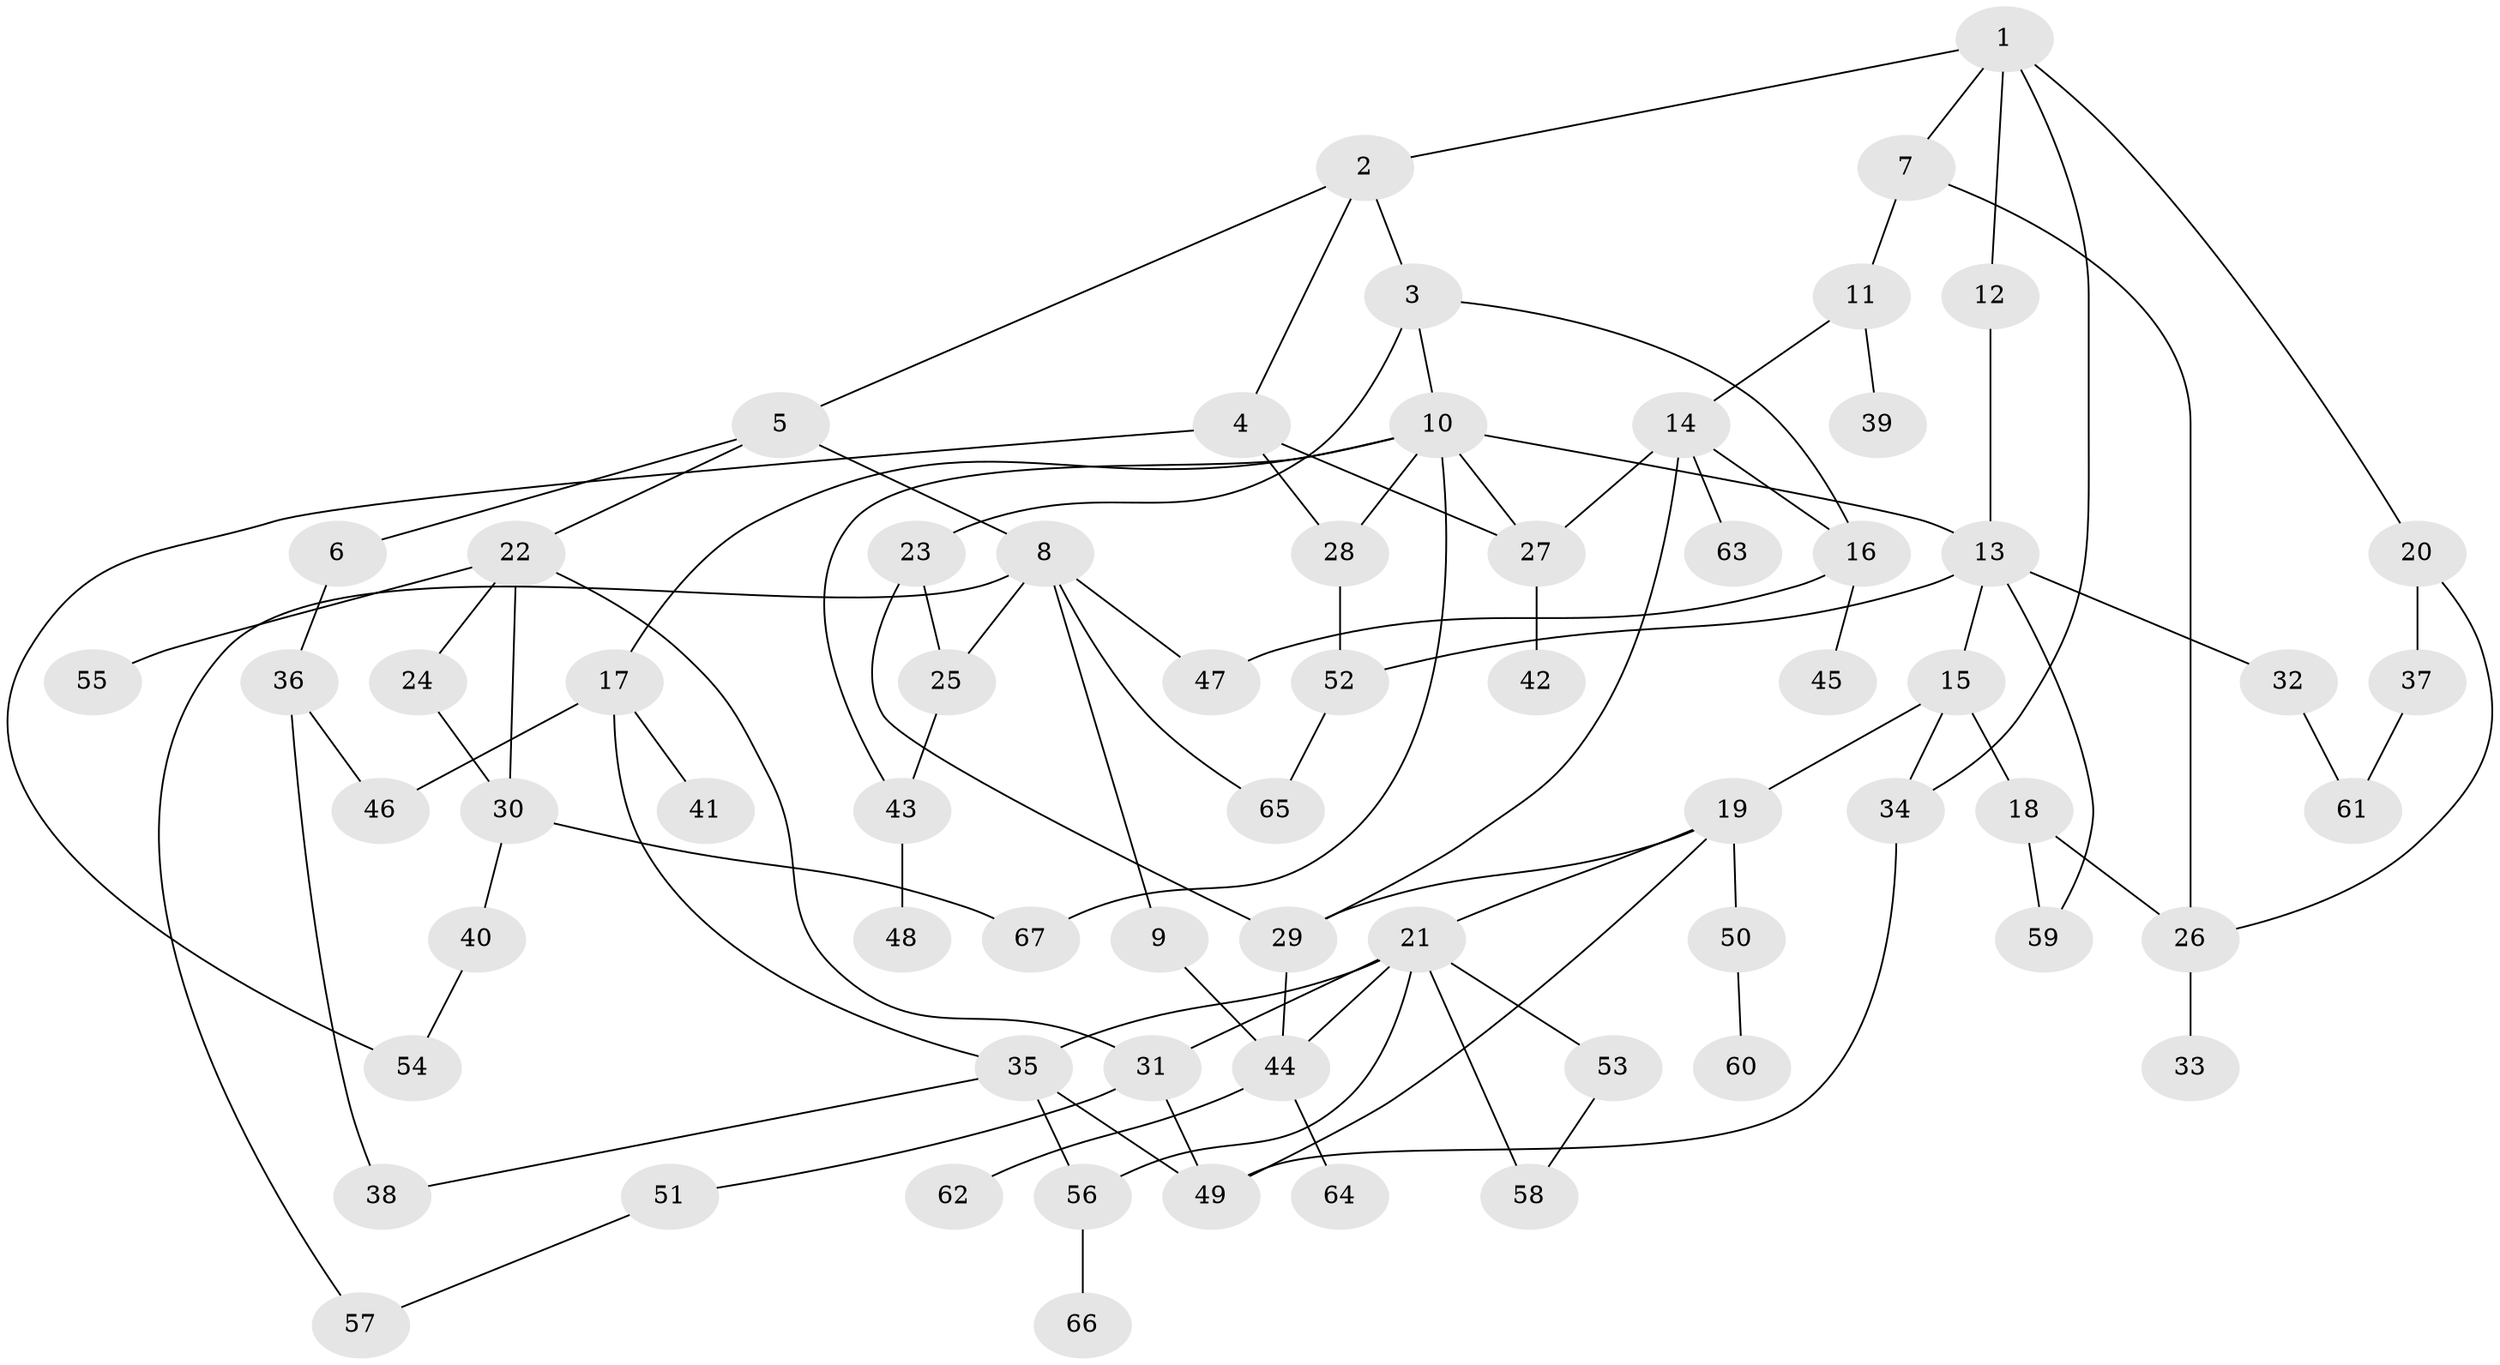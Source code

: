 // coarse degree distribution, {6: 0.11764705882352941, 2: 0.23529411764705882, 3: 0.17647058823529413, 5: 0.058823529411764705, 7: 0.058823529411764705, 4: 0.23529411764705882, 1: 0.11764705882352941}
// Generated by graph-tools (version 1.1) at 2025/36/03/04/25 23:36:13]
// undirected, 67 vertices, 98 edges
graph export_dot {
  node [color=gray90,style=filled];
  1;
  2;
  3;
  4;
  5;
  6;
  7;
  8;
  9;
  10;
  11;
  12;
  13;
  14;
  15;
  16;
  17;
  18;
  19;
  20;
  21;
  22;
  23;
  24;
  25;
  26;
  27;
  28;
  29;
  30;
  31;
  32;
  33;
  34;
  35;
  36;
  37;
  38;
  39;
  40;
  41;
  42;
  43;
  44;
  45;
  46;
  47;
  48;
  49;
  50;
  51;
  52;
  53;
  54;
  55;
  56;
  57;
  58;
  59;
  60;
  61;
  62;
  63;
  64;
  65;
  66;
  67;
  1 -- 2;
  1 -- 7;
  1 -- 12;
  1 -- 20;
  1 -- 34;
  2 -- 3;
  2 -- 4;
  2 -- 5;
  3 -- 10;
  3 -- 23;
  3 -- 16;
  4 -- 27;
  4 -- 28;
  4 -- 54;
  5 -- 6;
  5 -- 8;
  5 -- 22;
  6 -- 36;
  7 -- 11;
  7 -- 26;
  8 -- 9;
  8 -- 47;
  8 -- 65;
  8 -- 25;
  8 -- 57;
  9 -- 44;
  10 -- 13;
  10 -- 17;
  10 -- 43;
  10 -- 67;
  10 -- 28;
  10 -- 27;
  11 -- 14;
  11 -- 39;
  12 -- 13;
  13 -- 15;
  13 -- 32;
  13 -- 59;
  13 -- 52;
  14 -- 16;
  14 -- 63;
  14 -- 29;
  14 -- 27;
  15 -- 18;
  15 -- 19;
  15 -- 34;
  16 -- 45;
  16 -- 47;
  17 -- 41;
  17 -- 46;
  17 -- 35;
  18 -- 26;
  18 -- 59;
  19 -- 21;
  19 -- 50;
  19 -- 49;
  19 -- 29;
  20 -- 26;
  20 -- 37;
  21 -- 31;
  21 -- 35;
  21 -- 53;
  21 -- 56;
  21 -- 44;
  21 -- 58;
  22 -- 24;
  22 -- 55;
  22 -- 30;
  22 -- 31;
  23 -- 25;
  23 -- 29;
  24 -- 30;
  25 -- 43;
  26 -- 33;
  27 -- 42;
  28 -- 52;
  29 -- 44;
  30 -- 40;
  30 -- 67;
  31 -- 51;
  31 -- 49;
  32 -- 61;
  34 -- 49;
  35 -- 49;
  35 -- 38;
  35 -- 56;
  36 -- 38;
  36 -- 46;
  37 -- 61;
  40 -- 54;
  43 -- 48;
  44 -- 62;
  44 -- 64;
  50 -- 60;
  51 -- 57;
  52 -- 65;
  53 -- 58;
  56 -- 66;
}
